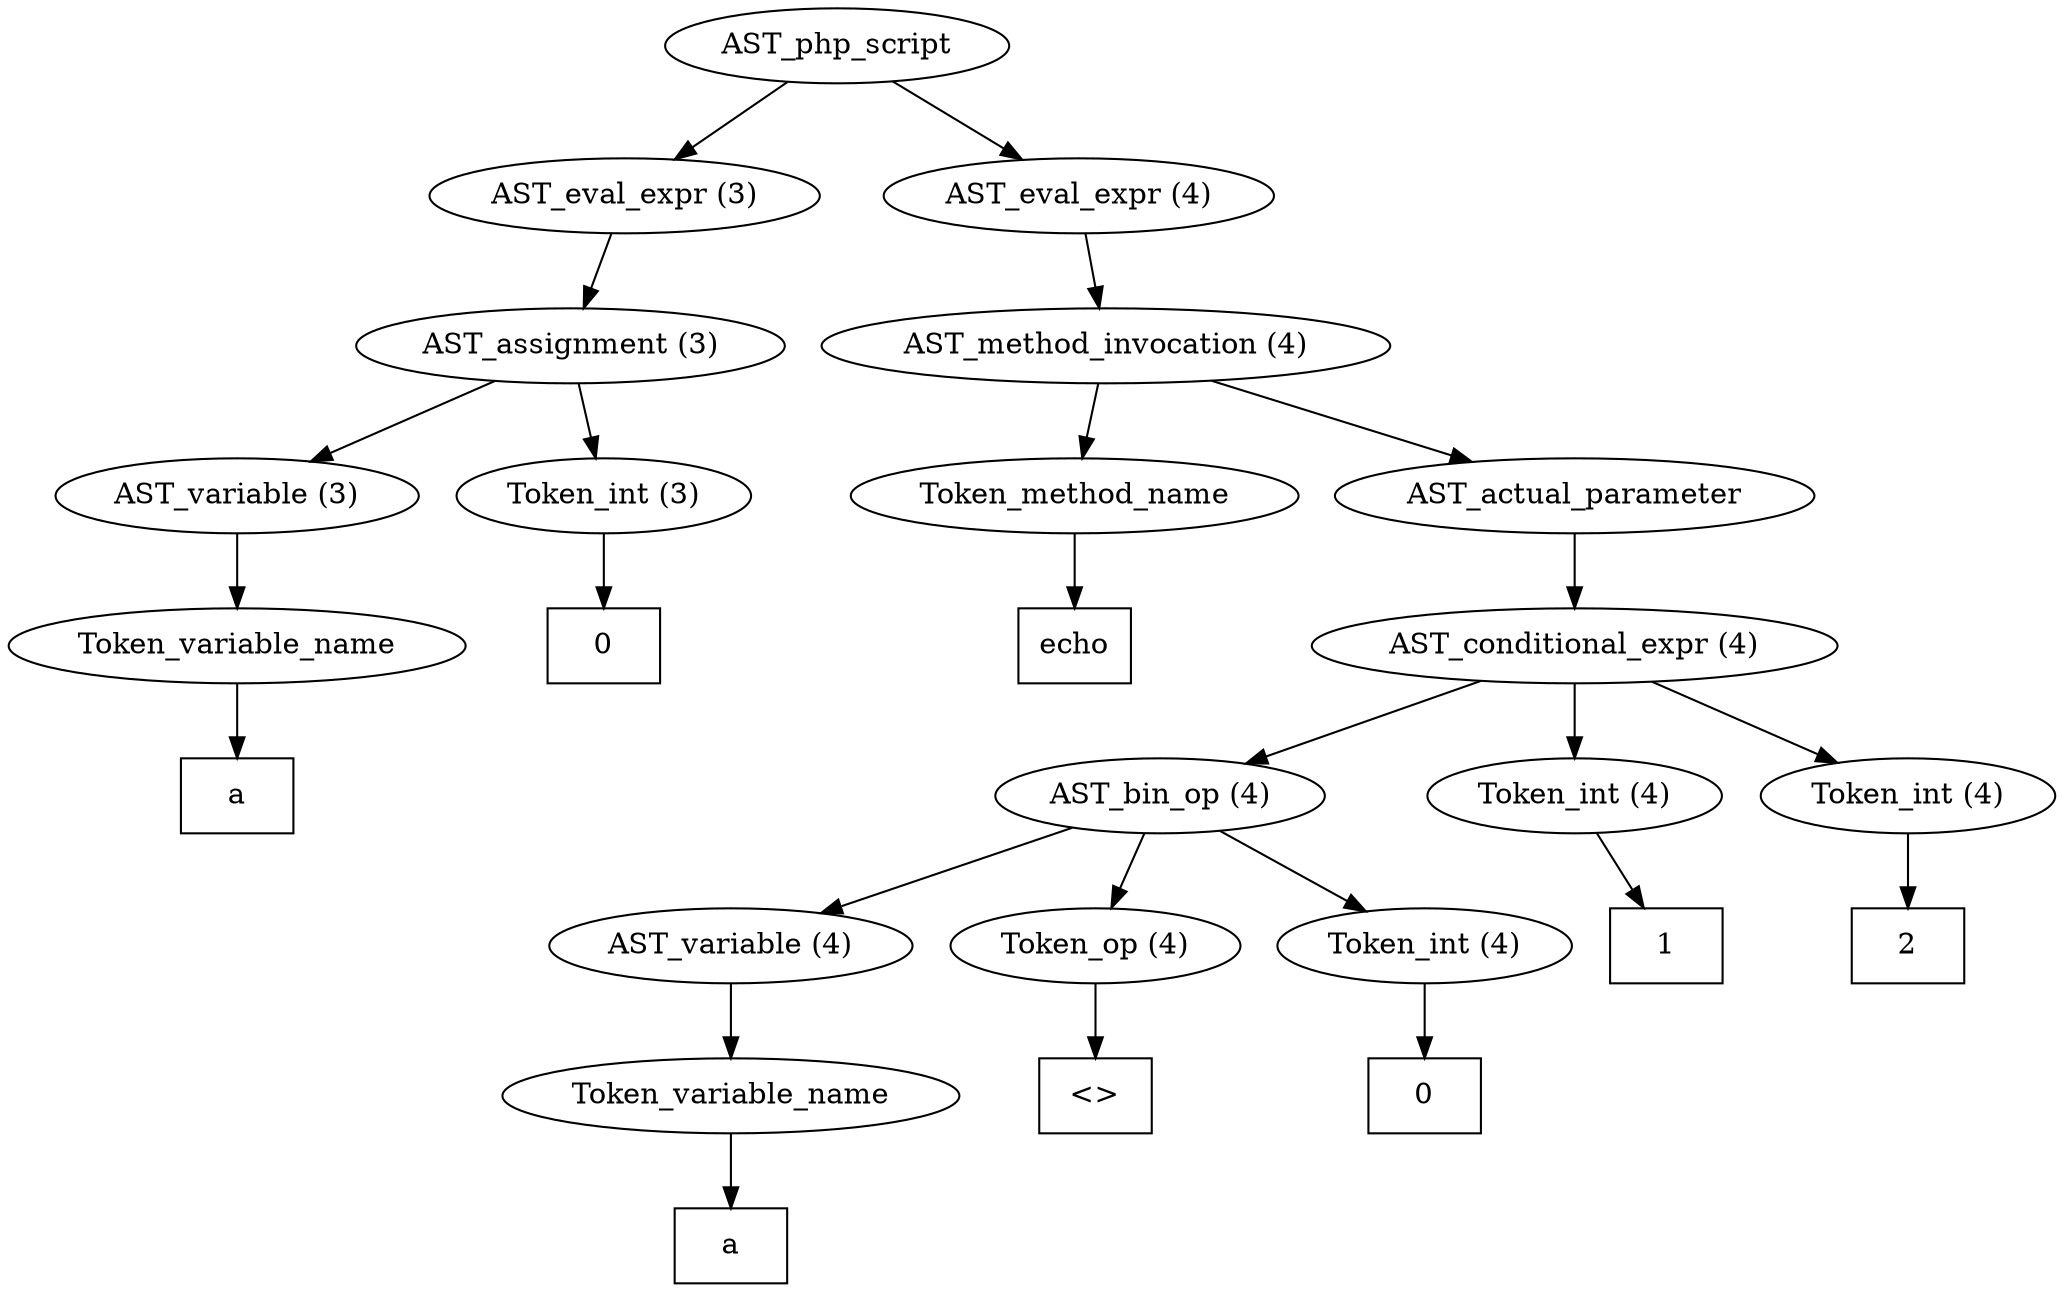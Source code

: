 /*
 * AST in dot format generated by phc -- the PHP compiler
 */

digraph AST {
node_0 [label="AST_php_script"];
node_1 [label="AST_eval_expr (3)"];
node_2 [label="AST_assignment (3)"];
node_3 [label="AST_variable (3)"];
node_4 [label="Token_variable_name"];
node_5 [label="a", shape=box]
node_4 -> node_5;
node_3 -> node_4;
node_6 [label="Token_int (3)"];
node_7 [label="0", shape=box]
node_6 -> node_7;
node_2 -> node_6;
node_2 -> node_3;
node_1 -> node_2;
node_8 [label="AST_eval_expr (4)"];
node_9 [label="AST_method_invocation (4)"];
node_10 [label="Token_method_name"];
node_11 [label="echo", shape=box]
node_10 -> node_11;
node_12 [label="AST_actual_parameter"];
node_13 [label="AST_conditional_expr (4)"];
node_14 [label="AST_bin_op (4)"];
node_15 [label="AST_variable (4)"];
node_16 [label="Token_variable_name"];
node_17 [label="a", shape=box]
node_16 -> node_17;
node_15 -> node_16;
node_18 [label="Token_op (4)"];
node_19 [label="<>", shape=box]
node_18 -> node_19;
node_20 [label="Token_int (4)"];
node_21 [label="0", shape=box]
node_20 -> node_21;
node_14 -> node_20;
node_14 -> node_18;
node_14 -> node_15;
node_22 [label="Token_int (4)"];
node_23 [label="1", shape=box]
node_22 -> node_23;
node_24 [label="Token_int (4)"];
node_25 [label="2", shape=box]
node_24 -> node_25;
node_13 -> node_24;
node_13 -> node_22;
node_13 -> node_14;
node_12 -> node_13;
node_9 -> node_12;
node_9 -> node_10;
node_8 -> node_9;
node_0 -> node_8;
node_0 -> node_1;
}
